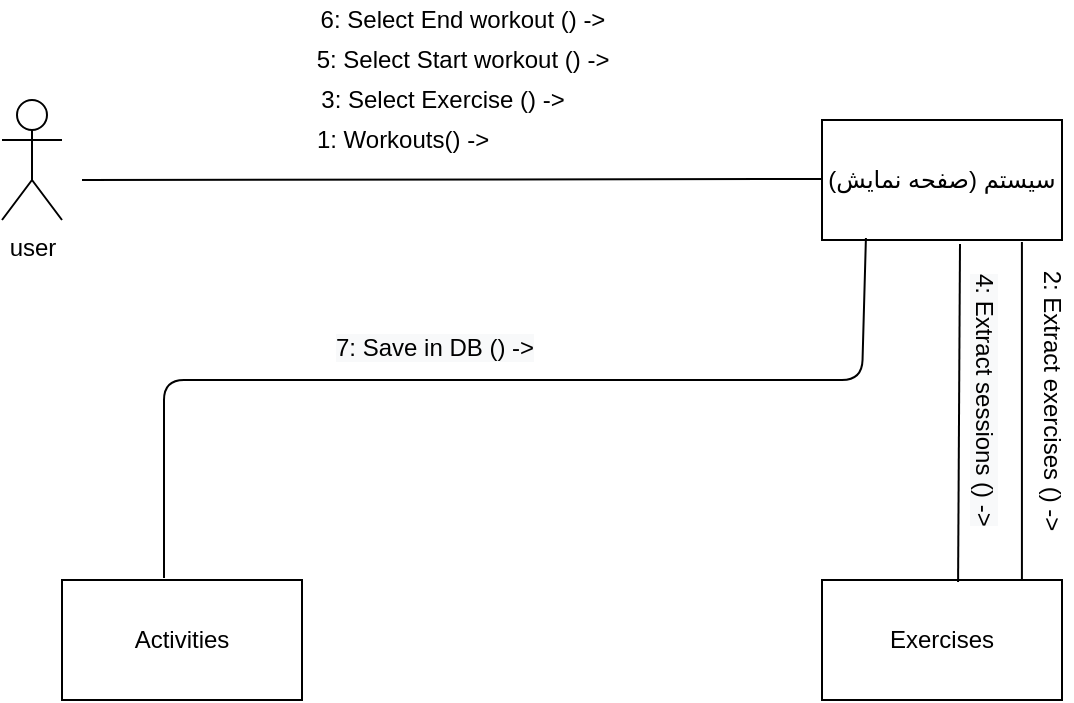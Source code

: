 <mxfile version="14.0.1" type="github">
  <diagram id="3rxcRG7_KeM766j_jDJI" name="Page-1">
    <mxGraphModel dx="786" dy="473" grid="1" gridSize="10" guides="1" tooltips="1" connect="1" arrows="1" fold="1" page="1" pageScale="1" pageWidth="850" pageHeight="1100" math="0" shadow="0">
      <root>
        <mxCell id="0" />
        <mxCell id="1" parent="0" />
        <mxCell id="IZPJPcY7To4VbOwBgczM-1" value="user" style="shape=umlActor;verticalLabelPosition=bottom;verticalAlign=top;html=1;outlineConnect=0;" vertex="1" parent="1">
          <mxGeometry x="140" y="160" width="30" height="60" as="geometry" />
        </mxCell>
        <mxCell id="IZPJPcY7To4VbOwBgczM-2" value="سیستم (صفحه نمایش)" style="rounded=0;whiteSpace=wrap;html=1;" vertex="1" parent="1">
          <mxGeometry x="550" y="170" width="120" height="60" as="geometry" />
        </mxCell>
        <mxCell id="IZPJPcY7To4VbOwBgczM-3" value="Exercises" style="rounded=0;whiteSpace=wrap;html=1;" vertex="1" parent="1">
          <mxGeometry x="550" y="400" width="120" height="60" as="geometry" />
        </mxCell>
        <mxCell id="IZPJPcY7To4VbOwBgczM-4" value="" style="endArrow=none;html=1;" edge="1" parent="1">
          <mxGeometry width="50" height="50" relative="1" as="geometry">
            <mxPoint x="180" y="200" as="sourcePoint" />
            <mxPoint x="550" y="199.5" as="targetPoint" />
          </mxGeometry>
        </mxCell>
        <mxCell id="IZPJPcY7To4VbOwBgczM-5" value="" style="endArrow=none;html=1;exitX=0.425;exitY=-0.017;exitDx=0;exitDy=0;entryX=0.183;entryY=0.983;entryDx=0;entryDy=0;exitPerimeter=0;entryPerimeter=0;" edge="1" parent="1" source="IZPJPcY7To4VbOwBgczM-14" target="IZPJPcY7To4VbOwBgczM-2">
          <mxGeometry width="50" height="50" relative="1" as="geometry">
            <mxPoint x="380" y="270" as="sourcePoint" />
            <mxPoint x="430" y="220" as="targetPoint" />
            <Array as="points">
              <mxPoint x="221" y="300" />
              <mxPoint x="430" y="300" />
              <mxPoint x="570" y="300" />
            </Array>
          </mxGeometry>
        </mxCell>
        <mxCell id="IZPJPcY7To4VbOwBgczM-6" value="1: Workouts() -&amp;gt;" style="text;html=1;align=center;verticalAlign=middle;resizable=0;points=[];autosize=1;" vertex="1" parent="1">
          <mxGeometry x="290" y="170" width="100" height="20" as="geometry" />
        </mxCell>
        <mxCell id="IZPJPcY7To4VbOwBgczM-7" value="3: Select Exercise () -&amp;gt;" style="text;html=1;align=center;verticalAlign=middle;resizable=0;points=[];autosize=1;" vertex="1" parent="1">
          <mxGeometry x="290" y="150" width="140" height="20" as="geometry" />
        </mxCell>
        <mxCell id="IZPJPcY7To4VbOwBgczM-8" value="5: Select Start workout () -&amp;gt;" style="text;html=1;align=center;verticalAlign=middle;resizable=0;points=[];autosize=1;" vertex="1" parent="1">
          <mxGeometry x="290" y="130" width="160" height="20" as="geometry" />
        </mxCell>
        <mxCell id="IZPJPcY7To4VbOwBgczM-12" value="2: Extract exercises () -&amp;gt;" style="text;html=1;align=center;verticalAlign=middle;resizable=0;points=[];autosize=1;rotation=90;" vertex="1" parent="1">
          <mxGeometry x="590" y="300" width="150" height="20" as="geometry" />
        </mxCell>
        <mxCell id="IZPJPcY7To4VbOwBgczM-13" value="" style="endArrow=none;html=1;exitX=0.833;exitY=0;exitDx=0;exitDy=0;exitPerimeter=0;entryX=0.833;entryY=1.017;entryDx=0;entryDy=0;entryPerimeter=0;" edge="1" parent="1" source="IZPJPcY7To4VbOwBgczM-3" target="IZPJPcY7To4VbOwBgczM-2">
          <mxGeometry width="50" height="50" relative="1" as="geometry">
            <mxPoint x="410" y="270" as="sourcePoint" />
            <mxPoint x="460" y="220" as="targetPoint" />
          </mxGeometry>
        </mxCell>
        <mxCell id="IZPJPcY7To4VbOwBgczM-14" value="Activities" style="rounded=0;whiteSpace=wrap;html=1;" vertex="1" parent="1">
          <mxGeometry x="170" y="400" width="120" height="60" as="geometry" />
        </mxCell>
        <mxCell id="IZPJPcY7To4VbOwBgczM-15" value="" style="endArrow=none;html=1;exitX=0.567;exitY=0.017;exitDx=0;exitDy=0;exitPerimeter=0;" edge="1" parent="1" source="IZPJPcY7To4VbOwBgczM-3">
          <mxGeometry width="50" height="50" relative="1" as="geometry">
            <mxPoint x="410" y="270" as="sourcePoint" />
            <mxPoint x="619" y="232" as="targetPoint" />
          </mxGeometry>
        </mxCell>
        <mxCell id="IZPJPcY7To4VbOwBgczM-16" value="&lt;span style=&quot;color: rgb(0 , 0 , 0) ; font-family: &amp;#34;helvetica&amp;#34; ; font-size: 12px ; font-style: normal ; font-weight: normal ; letter-spacing: normal ; text-align: center ; text-indent: 0px ; text-transform: none ; word-spacing: 0px ; background-color: rgb(248 , 249 , 250) ; text-decoration: none ; display: inline ; float: none&quot;&gt;4: Extract sessions () -&amp;gt;&lt;/span&gt;" style="text;whiteSpace=wrap;html=1;rotation=90;" vertex="1" parent="1">
          <mxGeometry x="550" y="310" width="160" height="30" as="geometry" />
        </mxCell>
        <mxCell id="IZPJPcY7To4VbOwBgczM-17" value="6: Select End workout () -&amp;gt;" style="text;html=1;align=center;verticalAlign=middle;resizable=0;points=[];autosize=1;" vertex="1" parent="1">
          <mxGeometry x="290" y="110" width="160" height="20" as="geometry" />
        </mxCell>
        <mxCell id="IZPJPcY7To4VbOwBgczM-18" value="&lt;span style=&quot;color: rgb(0 , 0 , 0) ; font-family: &amp;#34;helvetica&amp;#34; ; font-size: 12px ; font-style: normal ; font-weight: normal ; letter-spacing: normal ; text-align: center ; text-indent: 0px ; text-transform: none ; word-spacing: 0px ; background-color: rgb(248 , 249 , 250) ; text-decoration: none ; display: inline ; float: none&quot;&gt;7: Save in DB () -&amp;gt;&lt;/span&gt;" style="text;whiteSpace=wrap;html=1;rotation=0;" vertex="1" parent="1">
          <mxGeometry x="305" y="270" width="170" height="30" as="geometry" />
        </mxCell>
      </root>
    </mxGraphModel>
  </diagram>
</mxfile>
